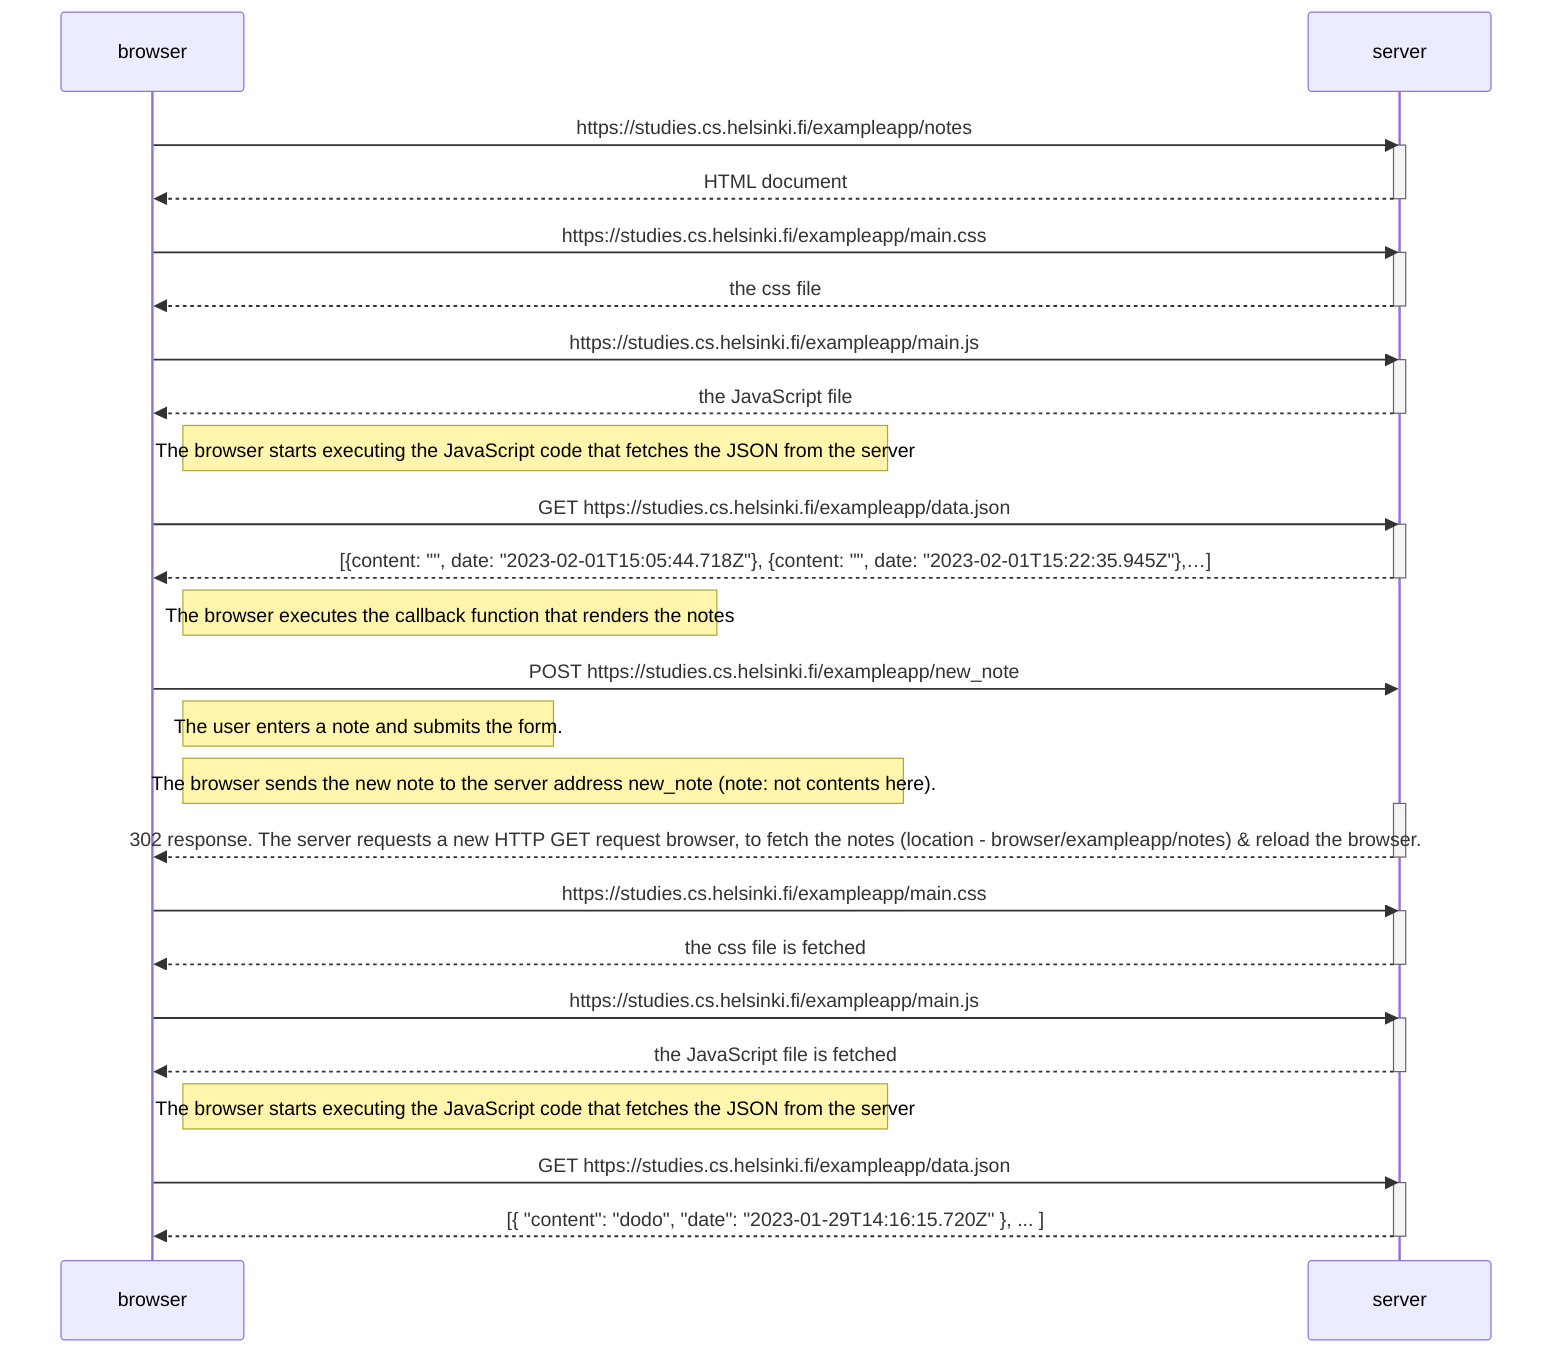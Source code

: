sequenceDiagram
    participant browser
    participant server
    
    browser->>server: https://studies.cs.helsinki.fi/exampleapp/notes
    activate server
    server-->>browser: HTML document
    deactivate server
    
    browser->>server: https://studies.cs.helsinki.fi/exampleapp/main.css
    activate server
    server-->>browser: the css file
    deactivate server
    
    browser->>server: https://studies.cs.helsinki.fi/exampleapp/main.js
    activate server
    server-->>browser: the JavaScript file
    deactivate server
    
    Note right of browser: The browser starts executing the JavaScript code that fetches the JSON from the server
    
    browser->>server: GET https://studies.cs.helsinki.fi/exampleapp/data.json
    activate server
    server-->>browser: [{content: "", date: "2023-02-01T15:05:44.718Z"}, {content: "", date: "2023-02-01T15:22:35.945Z"},…]
    deactivate server    

    Note right of browser: The browser executes the callback function that renders the notes 

    browser->>server: POST https://studies.cs.helsinki.fi/exampleapp/new_note
        Note right of browser: The user enters a note and submits the form. 
    Note right of browser: The browser sends the new note to the server address new_note (note: not contents here).
    
    activate server
    server-->>browser: 302 response. The server requests a new HTTP GET request browser, to fetch the notes (location - browser/exampleapp/notes) & reload the browser.
    deactivate server

    browser->>server: https://studies.cs.helsinki.fi/exampleapp/main.css
    activate server
    server-->>browser: the css file is fetched
    deactivate server
    
    browser->>server: https://studies.cs.helsinki.fi/exampleapp/main.js
    activate server
    server-->>browser: the JavaScript file is fetched
    deactivate server
    
    Note right of browser: The browser starts executing the JavaScript code that fetches the JSON from the server
    
    browser->>server: GET https://studies.cs.helsinki.fi/exampleapp/data.json
    activate server
    server-->>browser: [{ "content": "dodo", "date": "2023-01-29T14:16:15.720Z" }, ... ]
    deactivate server